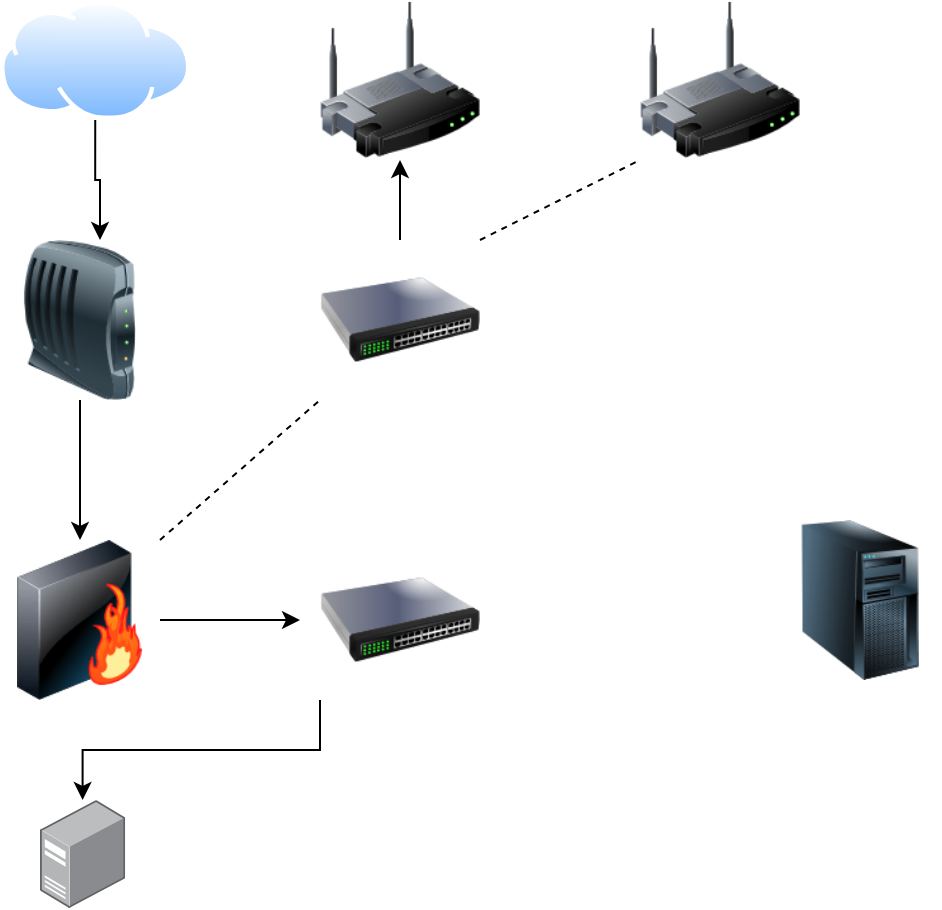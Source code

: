 <mxfile version="22.1.3" type="github">
  <diagram name="Page-1" id="zhyeufyVCGhg2TKN5k-u">
    <mxGraphModel dx="1434" dy="763" grid="1" gridSize="10" guides="1" tooltips="1" connect="1" arrows="1" fold="1" page="1" pageScale="1" pageWidth="1100" pageHeight="850" math="0" shadow="0">
      <root>
        <mxCell id="0" />
        <mxCell id="1" parent="0" />
        <mxCell id="CQN8vnpKiC71kC9qJXYh-11" value="" style="edgeStyle=orthogonalEdgeStyle;rounded=0;orthogonalLoop=1;jettySize=auto;html=1;" edge="1" parent="1" source="CQN8vnpKiC71kC9qJXYh-1" target="CQN8vnpKiC71kC9qJXYh-2">
          <mxGeometry relative="1" as="geometry">
            <Array as="points">
              <mxPoint x="108" y="270" />
              <mxPoint x="110" y="270" />
            </Array>
          </mxGeometry>
        </mxCell>
        <mxCell id="CQN8vnpKiC71kC9qJXYh-1" value="" style="image;aspect=fixed;perimeter=ellipsePerimeter;html=1;align=center;shadow=0;dashed=0;spacingTop=3;image=img/lib/active_directory/internet_cloud.svg;" vertex="1" parent="1">
          <mxGeometry x="60" y="180" width="95.24" height="60" as="geometry" />
        </mxCell>
        <mxCell id="CQN8vnpKiC71kC9qJXYh-12" style="edgeStyle=orthogonalEdgeStyle;rounded=0;orthogonalLoop=1;jettySize=auto;html=1;" edge="1" parent="1" source="CQN8vnpKiC71kC9qJXYh-2" target="CQN8vnpKiC71kC9qJXYh-4">
          <mxGeometry relative="1" as="geometry" />
        </mxCell>
        <mxCell id="CQN8vnpKiC71kC9qJXYh-2" value="" style="image;html=1;image=img/lib/clip_art/networking/Modem_128x128.png" vertex="1" parent="1">
          <mxGeometry x="60" y="300" width="80" height="80" as="geometry" />
        </mxCell>
        <mxCell id="CQN8vnpKiC71kC9qJXYh-13" style="edgeStyle=orthogonalEdgeStyle;rounded=0;orthogonalLoop=1;jettySize=auto;html=1;" edge="1" parent="1" source="CQN8vnpKiC71kC9qJXYh-4">
          <mxGeometry relative="1" as="geometry">
            <mxPoint x="210" y="490" as="targetPoint" />
          </mxGeometry>
        </mxCell>
        <mxCell id="CQN8vnpKiC71kC9qJXYh-17" value="" style="edgeStyle=orthogonalEdgeStyle;rounded=0;orthogonalLoop=1;jettySize=auto;html=1;exitX=0;exitY=1;exitDx=0;exitDy=0;" edge="1" parent="1" source="CQN8vnpKiC71kC9qJXYh-6" target="CQN8vnpKiC71kC9qJXYh-16">
          <mxGeometry relative="1" as="geometry">
            <mxPoint x="130" y="540" as="sourcePoint" />
          </mxGeometry>
        </mxCell>
        <mxCell id="CQN8vnpKiC71kC9qJXYh-4" value="" style="image;html=1;image=img/lib/clip_art/networking/Firewall-page1_128x128.png" vertex="1" parent="1">
          <mxGeometry x="60" y="450" width="80" height="80" as="geometry" />
        </mxCell>
        <mxCell id="CQN8vnpKiC71kC9qJXYh-15" value="" style="edgeStyle=orthogonalEdgeStyle;rounded=0;orthogonalLoop=1;jettySize=auto;html=1;" edge="1" parent="1" source="CQN8vnpKiC71kC9qJXYh-5" target="CQN8vnpKiC71kC9qJXYh-8">
          <mxGeometry relative="1" as="geometry" />
        </mxCell>
        <mxCell id="CQN8vnpKiC71kC9qJXYh-5" value="" style="image;html=1;image=img/lib/clip_art/networking/Switch_128x128.png" vertex="1" parent="1">
          <mxGeometry x="220" y="300" width="80" height="80" as="geometry" />
        </mxCell>
        <mxCell id="CQN8vnpKiC71kC9qJXYh-6" value="" style="image;html=1;image=img/lib/clip_art/networking/Switch_128x128.png" vertex="1" parent="1">
          <mxGeometry x="220" y="450" width="80" height="80" as="geometry" />
        </mxCell>
        <mxCell id="CQN8vnpKiC71kC9qJXYh-7" value="" style="image;html=1;image=img/lib/clip_art/computers/Server_Tower_128x128.png" vertex="1" parent="1">
          <mxGeometry x="450" y="440" width="80" height="80" as="geometry" />
        </mxCell>
        <mxCell id="CQN8vnpKiC71kC9qJXYh-8" value="" style="image;html=1;image=img/lib/clip_art/networking/Wireless_Router_128x128.png" vertex="1" parent="1">
          <mxGeometry x="220" y="180" width="80" height="80" as="geometry" />
        </mxCell>
        <mxCell id="CQN8vnpKiC71kC9qJXYh-9" value="" style="image;html=1;image=img/lib/clip_art/networking/Wireless_Router_128x128.png" vertex="1" parent="1">
          <mxGeometry x="380" y="180" width="80" height="80" as="geometry" />
        </mxCell>
        <mxCell id="CQN8vnpKiC71kC9qJXYh-10" value="" style="endArrow=none;dashed=1;html=1;rounded=0;exitX=1;exitY=0;exitDx=0;exitDy=0;entryX=0;entryY=1;entryDx=0;entryDy=0;" edge="1" parent="1" source="CQN8vnpKiC71kC9qJXYh-5" target="CQN8vnpKiC71kC9qJXYh-9">
          <mxGeometry width="50" height="50" relative="1" as="geometry">
            <mxPoint x="520" y="420" as="sourcePoint" />
            <mxPoint x="570" y="370" as="targetPoint" />
          </mxGeometry>
        </mxCell>
        <mxCell id="CQN8vnpKiC71kC9qJXYh-14" value="" style="endArrow=none;dashed=1;html=1;rounded=0;exitX=1;exitY=0;exitDx=0;exitDy=0;entryX=0;entryY=1;entryDx=0;entryDy=0;flowAnimation=0;" edge="1" parent="1" source="CQN8vnpKiC71kC9qJXYh-4" target="CQN8vnpKiC71kC9qJXYh-5">
          <mxGeometry width="50" height="50" relative="1" as="geometry">
            <mxPoint x="240" y="450" as="sourcePoint" />
            <mxPoint x="290" y="400" as="targetPoint" />
          </mxGeometry>
        </mxCell>
        <mxCell id="CQN8vnpKiC71kC9qJXYh-16" value="" style="image;points=[];aspect=fixed;html=1;align=center;shadow=0;dashed=0;image=img/lib/allied_telesis/computer_and_terminals/Server_Desktop.svg;" vertex="1" parent="1">
          <mxGeometry x="80" y="580" width="42.6" height="54" as="geometry" />
        </mxCell>
      </root>
    </mxGraphModel>
  </diagram>
</mxfile>

